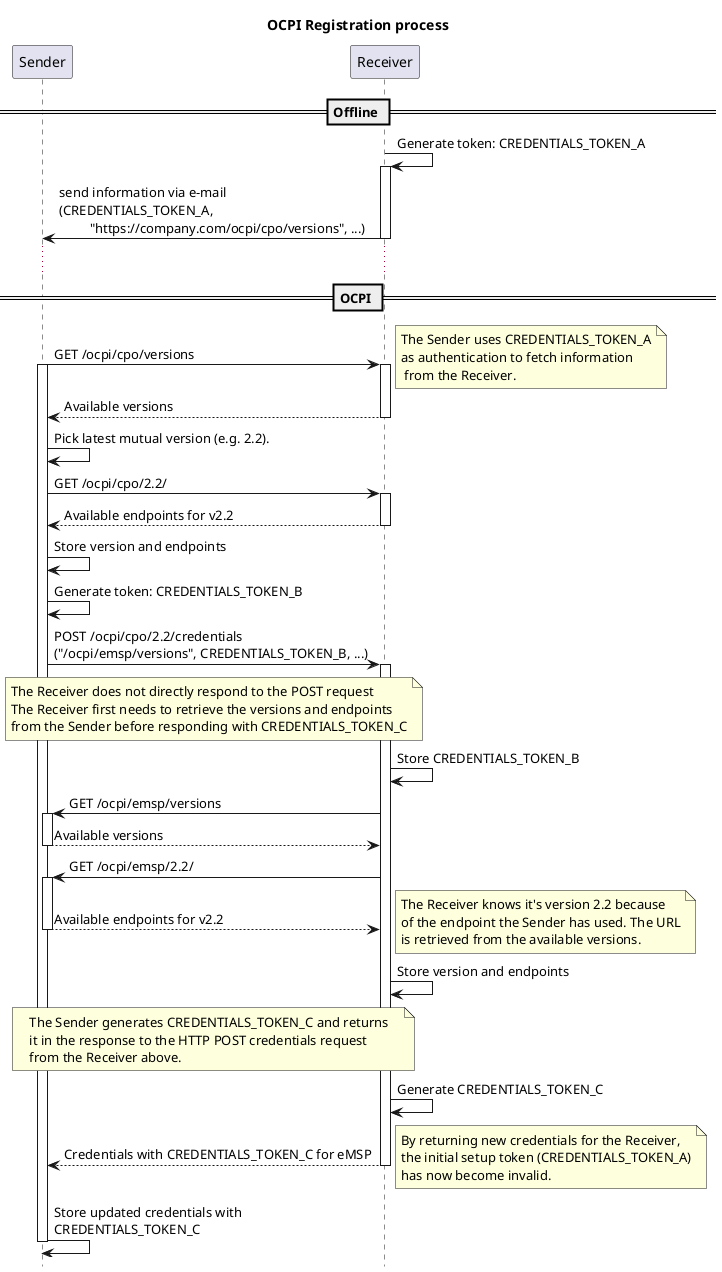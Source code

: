 @startuml
title OCPI Registration process
hide footbox

participant "Sender" AS eMSP
participant "Receiver" AS CPO

== Offline ==

CPO -> CPO: Generate token: CREDENTIALS_TOKEN_A
activate CPO
CPO -> eMSP: send information via e-mail \n(CREDENTIALS_TOKEN_A,\n         "https://company.com/ocpi/cpo/versions", ...)
deactivate CPO

...

== OCPI ==

CPO <- eMSP: GET /ocpi/cpo/versions
activate eMSP
activate CPO
note right
    The Sender uses CREDENTIALS_TOKEN_A
    as authentication to fetch information
     from the Receiver.
end note
CPO --> eMSP: Available versions
deactivate CPO

eMSP -> eMSP: Pick latest mutual version (e.g. 2.2).
CPO <- eMSP: GET /ocpi/cpo/2.2/
activate CPO
CPO --> eMSP: Available endpoints for v2.2
deactivate CPO
eMSP -> eMSP: Store version and endpoints
eMSP -> eMSP: Generate token: CREDENTIALS_TOKEN_B
CPO <- eMSP: POST /ocpi/cpo/2.2/credentials \n("/ocpi/emsp/versions", CREDENTIALS_TOKEN_B, ...)

note over CPO, eMSP
  The Receiver does not directly respond to the POST request
  The Receiver first needs to retrieve the versions and endpoints
  from the Sender before responding with CREDENTIALS_TOKEN_C
end note

activate CPO
CPO -> CPO: Store CREDENTIALS_TOKEN_B
CPO -> eMSP: GET /ocpi/emsp/versions
activate eMSP
CPO <-- eMSP: Available versions
deactivate eMSP
CPO -> eMSP: GET /ocpi/emsp/2.2/
activate eMSP
CPO <-- eMSP: Available endpoints for v2.2
deactivate eMSP
note right
    The Receiver knows it's version 2.2 because
    of the endpoint the Sender has used. The URL
    is retrieved from the available versions.
end note
CPO -> CPO: Store version and endpoints
note over CPO, eMSP
  The Sender generates CREDENTIALS_TOKEN_C and returns
  it in the response to the HTTP POST credentials request 
  from the Receiver above.
end note
CPO -> CPO: Generate CREDENTIALS_TOKEN_C
CPO --> eMSP: Credentials with CREDENTIALS_TOKEN_C for eMSP
deactivate CPO


note right
    By returning new credentials for the Receiver,
    the initial setup token (CREDENTIALS_TOKEN_A)
    has now become invalid.
end note
eMSP -> eMSP: Store updated credentials with\nCREDENTIALS_TOKEN_C

deactivate eMSP

@enduml
